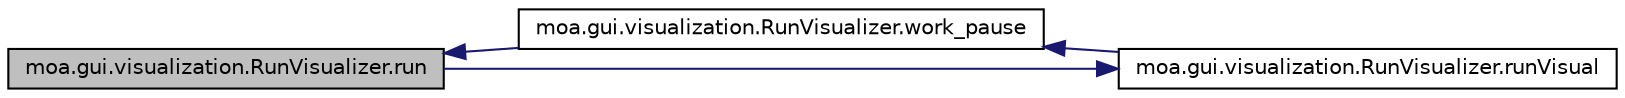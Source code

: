 digraph G
{
  edge [fontname="Helvetica",fontsize="10",labelfontname="Helvetica",labelfontsize="10"];
  node [fontname="Helvetica",fontsize="10",shape=record];
  rankdir=LR;
  Node1 [label="moa.gui.visualization.RunVisualizer.run",height=0.2,width=0.4,color="black", fillcolor="grey75", style="filled" fontcolor="black"];
  Node1 -> Node2 [dir=back,color="midnightblue",fontsize="10",style="solid",fontname="Helvetica"];
  Node2 [label="moa.gui.visualization.RunVisualizer.work_pause",height=0.2,width=0.4,color="black", fillcolor="white", style="filled",URL="$classmoa_1_1gui_1_1visualization_1_1RunVisualizer.html#ac7da17ff513eaf15f3f2fa147160c580"];
  Node2 -> Node3 [dir=back,color="midnightblue",fontsize="10",style="solid",fontname="Helvetica"];
  Node3 [label="moa.gui.visualization.RunVisualizer.runVisual",height=0.2,width=0.4,color="black", fillcolor="white", style="filled",URL="$classmoa_1_1gui_1_1visualization_1_1RunVisualizer.html#af40a82de4ae8183b09175d6e7f392203"];
  Node3 -> Node1 [dir=back,color="midnightblue",fontsize="10",style="solid",fontname="Helvetica"];
}

